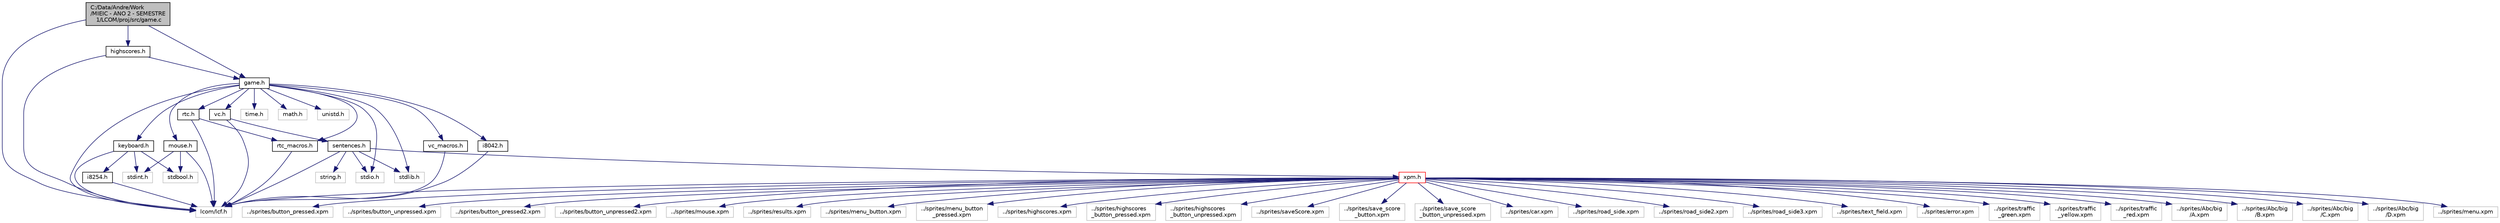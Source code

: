 digraph "C:/Data/Andre/Work/MIEIC - ANO 2 - SEMESTRE 1/LCOM/proj/src/game.c"
{
 // LATEX_PDF_SIZE
  edge [fontname="Helvetica",fontsize="10",labelfontname="Helvetica",labelfontsize="10"];
  node [fontname="Helvetica",fontsize="10",shape=record];
  Node1 [label="C:/Data/Andre/Work\l/MIEIC - ANO 2 - SEMESTRE\l 1/LCOM/proj/src/game.c",height=0.2,width=0.4,color="black", fillcolor="grey75", style="filled", fontcolor="black",tooltip=" "];
  Node1 -> Node2 [color="midnightblue",fontsize="10",style="solid"];
  Node2 [label="lcom/lcf.h",height=0.2,width=0.4,color="grey75", fillcolor="white", style="filled",tooltip=" "];
  Node1 -> Node3 [color="midnightblue",fontsize="10",style="solid"];
  Node3 [label="game.h",height=0.2,width=0.4,color="black", fillcolor="white", style="filled",URL="$game_8h.html",tooltip=" "];
  Node3 -> Node2 [color="midnightblue",fontsize="10",style="solid"];
  Node3 -> Node4 [color="midnightblue",fontsize="10",style="solid"];
  Node4 [label="time.h",height=0.2,width=0.4,color="grey75", fillcolor="white", style="filled",tooltip=" "];
  Node3 -> Node5 [color="midnightblue",fontsize="10",style="solid"];
  Node5 [label="math.h",height=0.2,width=0.4,color="grey75", fillcolor="white", style="filled",tooltip=" "];
  Node3 -> Node6 [color="midnightblue",fontsize="10",style="solid"];
  Node6 [label="unistd.h",height=0.2,width=0.4,color="grey75", fillcolor="white", style="filled",tooltip=" "];
  Node3 -> Node7 [color="midnightblue",fontsize="10",style="solid"];
  Node7 [label="stdio.h",height=0.2,width=0.4,color="grey75", fillcolor="white", style="filled",tooltip=" "];
  Node3 -> Node8 [color="midnightblue",fontsize="10",style="solid"];
  Node8 [label="stdlib.h",height=0.2,width=0.4,color="grey75", fillcolor="white", style="filled",tooltip=" "];
  Node3 -> Node9 [color="midnightblue",fontsize="10",style="solid"];
  Node9 [label="keyboard.h",height=0.2,width=0.4,color="black", fillcolor="white", style="filled",URL="$keyboard_8h.html",tooltip=" "];
  Node9 -> Node2 [color="midnightblue",fontsize="10",style="solid"];
  Node9 -> Node10 [color="midnightblue",fontsize="10",style="solid"];
  Node10 [label="stdbool.h",height=0.2,width=0.4,color="grey75", fillcolor="white", style="filled",tooltip=" "];
  Node9 -> Node11 [color="midnightblue",fontsize="10",style="solid"];
  Node11 [label="stdint.h",height=0.2,width=0.4,color="grey75", fillcolor="white", style="filled",tooltip=" "];
  Node9 -> Node12 [color="midnightblue",fontsize="10",style="solid"];
  Node12 [label="i8254.h",height=0.2,width=0.4,color="black", fillcolor="white", style="filled",URL="$i8254_8h.html",tooltip=" "];
  Node12 -> Node2 [color="midnightblue",fontsize="10",style="solid"];
  Node3 -> Node13 [color="midnightblue",fontsize="10",style="solid"];
  Node13 [label="rtc.h",height=0.2,width=0.4,color="black", fillcolor="white", style="filled",URL="$rtc_8h.html",tooltip=" "];
  Node13 -> Node2 [color="midnightblue",fontsize="10",style="solid"];
  Node13 -> Node14 [color="midnightblue",fontsize="10",style="solid"];
  Node14 [label="rtc_macros.h",height=0.2,width=0.4,color="black", fillcolor="white", style="filled",URL="$rtc__macros_8h.html",tooltip=" "];
  Node14 -> Node2 [color="midnightblue",fontsize="10",style="solid"];
  Node3 -> Node14 [color="midnightblue",fontsize="10",style="solid"];
  Node3 -> Node15 [color="midnightblue",fontsize="10",style="solid"];
  Node15 [label="mouse.h",height=0.2,width=0.4,color="black", fillcolor="white", style="filled",URL="$mouse_8h.html",tooltip=" "];
  Node15 -> Node2 [color="midnightblue",fontsize="10",style="solid"];
  Node15 -> Node10 [color="midnightblue",fontsize="10",style="solid"];
  Node15 -> Node11 [color="midnightblue",fontsize="10",style="solid"];
  Node3 -> Node16 [color="midnightblue",fontsize="10",style="solid"];
  Node16 [label="vc_macros.h",height=0.2,width=0.4,color="black", fillcolor="white", style="filled",URL="$vc__macros_8h.html",tooltip=" "];
  Node16 -> Node2 [color="midnightblue",fontsize="10",style="solid"];
  Node3 -> Node17 [color="midnightblue",fontsize="10",style="solid"];
  Node17 [label="i8042.h",height=0.2,width=0.4,color="black", fillcolor="white", style="filled",URL="$i8042_8h.html",tooltip=" "];
  Node17 -> Node2 [color="midnightblue",fontsize="10",style="solid"];
  Node3 -> Node18 [color="midnightblue",fontsize="10",style="solid"];
  Node18 [label="vc.h",height=0.2,width=0.4,color="black", fillcolor="white", style="filled",URL="$vc_8h.html",tooltip=" "];
  Node18 -> Node2 [color="midnightblue",fontsize="10",style="solid"];
  Node18 -> Node19 [color="midnightblue",fontsize="10",style="solid"];
  Node19 [label="sentences.h",height=0.2,width=0.4,color="black", fillcolor="white", style="filled",URL="$sentences_8h.html",tooltip=" "];
  Node19 -> Node2 [color="midnightblue",fontsize="10",style="solid"];
  Node19 -> Node20 [color="midnightblue",fontsize="10",style="solid"];
  Node20 [label="xpm.h",height=0.2,width=0.4,color="red", fillcolor="white", style="filled",URL="$xpm_8h.html",tooltip=" "];
  Node20 -> Node2 [color="midnightblue",fontsize="10",style="solid"];
  Node20 -> Node21 [color="midnightblue",fontsize="10",style="solid"];
  Node21 [label="../sprites/menu.xpm",height=0.2,width=0.4,color="grey75", fillcolor="white", style="filled",tooltip=" "];
  Node20 -> Node22 [color="midnightblue",fontsize="10",style="solid"];
  Node22 [label="../sprites/button_pressed.xpm",height=0.2,width=0.4,color="grey75", fillcolor="white", style="filled",tooltip=" "];
  Node20 -> Node23 [color="midnightblue",fontsize="10",style="solid"];
  Node23 [label="../sprites/button_unpressed.xpm",height=0.2,width=0.4,color="grey75", fillcolor="white", style="filled",tooltip=" "];
  Node20 -> Node24 [color="midnightblue",fontsize="10",style="solid"];
  Node24 [label="../sprites/button_pressed2.xpm",height=0.2,width=0.4,color="grey75", fillcolor="white", style="filled",tooltip=" "];
  Node20 -> Node25 [color="midnightblue",fontsize="10",style="solid"];
  Node25 [label="../sprites/button_unpressed2.xpm",height=0.2,width=0.4,color="grey75", fillcolor="white", style="filled",tooltip=" "];
  Node20 -> Node26 [color="midnightblue",fontsize="10",style="solid"];
  Node26 [label="../sprites/mouse.xpm",height=0.2,width=0.4,color="grey75", fillcolor="white", style="filled",tooltip=" "];
  Node20 -> Node27 [color="midnightblue",fontsize="10",style="solid"];
  Node27 [label="../sprites/results.xpm",height=0.2,width=0.4,color="grey75", fillcolor="white", style="filled",tooltip=" "];
  Node20 -> Node28 [color="midnightblue",fontsize="10",style="solid"];
  Node28 [label="../sprites/menu_button.xpm",height=0.2,width=0.4,color="grey75", fillcolor="white", style="filled",tooltip=" "];
  Node20 -> Node29 [color="midnightblue",fontsize="10",style="solid"];
  Node29 [label="../sprites/menu_button\l_pressed.xpm",height=0.2,width=0.4,color="grey75", fillcolor="white", style="filled",tooltip=" "];
  Node20 -> Node30 [color="midnightblue",fontsize="10",style="solid"];
  Node30 [label="../sprites/highscores.xpm",height=0.2,width=0.4,color="grey75", fillcolor="white", style="filled",tooltip=" "];
  Node20 -> Node31 [color="midnightblue",fontsize="10",style="solid"];
  Node31 [label="../sprites/highscores\l_button_pressed.xpm",height=0.2,width=0.4,color="grey75", fillcolor="white", style="filled",tooltip=" "];
  Node20 -> Node32 [color="midnightblue",fontsize="10",style="solid"];
  Node32 [label="../sprites/highscores\l_button_unpressed.xpm",height=0.2,width=0.4,color="grey75", fillcolor="white", style="filled",tooltip=" "];
  Node20 -> Node33 [color="midnightblue",fontsize="10",style="solid"];
  Node33 [label="../sprites/saveScore.xpm",height=0.2,width=0.4,color="grey75", fillcolor="white", style="filled",tooltip=" "];
  Node20 -> Node34 [color="midnightblue",fontsize="10",style="solid"];
  Node34 [label="../sprites/save_score\l_button.xpm",height=0.2,width=0.4,color="grey75", fillcolor="white", style="filled",tooltip=" "];
  Node20 -> Node35 [color="midnightblue",fontsize="10",style="solid"];
  Node35 [label="../sprites/save_score\l_button_unpressed.xpm",height=0.2,width=0.4,color="grey75", fillcolor="white", style="filled",tooltip=" "];
  Node20 -> Node36 [color="midnightblue",fontsize="10",style="solid"];
  Node36 [label="../sprites/car.xpm",height=0.2,width=0.4,color="grey75", fillcolor="white", style="filled",tooltip=" "];
  Node20 -> Node37 [color="midnightblue",fontsize="10",style="solid"];
  Node37 [label="../sprites/road_side.xpm",height=0.2,width=0.4,color="grey75", fillcolor="white", style="filled",tooltip=" "];
  Node20 -> Node38 [color="midnightblue",fontsize="10",style="solid"];
  Node38 [label="../sprites/road_side2.xpm",height=0.2,width=0.4,color="grey75", fillcolor="white", style="filled",tooltip=" "];
  Node20 -> Node39 [color="midnightblue",fontsize="10",style="solid"];
  Node39 [label="../sprites/road_side3.xpm",height=0.2,width=0.4,color="grey75", fillcolor="white", style="filled",tooltip=" "];
  Node20 -> Node40 [color="midnightblue",fontsize="10",style="solid"];
  Node40 [label="../sprites/text_field.xpm",height=0.2,width=0.4,color="grey75", fillcolor="white", style="filled",tooltip=" "];
  Node20 -> Node41 [color="midnightblue",fontsize="10",style="solid"];
  Node41 [label="../sprites/error.xpm",height=0.2,width=0.4,color="grey75", fillcolor="white", style="filled",tooltip=" "];
  Node20 -> Node42 [color="midnightblue",fontsize="10",style="solid"];
  Node42 [label="../sprites/traffic\l_green.xpm",height=0.2,width=0.4,color="grey75", fillcolor="white", style="filled",tooltip=" "];
  Node20 -> Node43 [color="midnightblue",fontsize="10",style="solid"];
  Node43 [label="../sprites/traffic\l_yellow.xpm",height=0.2,width=0.4,color="grey75", fillcolor="white", style="filled",tooltip=" "];
  Node20 -> Node44 [color="midnightblue",fontsize="10",style="solid"];
  Node44 [label="../sprites/traffic\l_red.xpm",height=0.2,width=0.4,color="grey75", fillcolor="white", style="filled",tooltip=" "];
  Node20 -> Node45 [color="midnightblue",fontsize="10",style="solid"];
  Node45 [label="../sprites/Abc/big\l/A.xpm",height=0.2,width=0.4,color="grey75", fillcolor="white", style="filled",tooltip=" "];
  Node20 -> Node46 [color="midnightblue",fontsize="10",style="solid"];
  Node46 [label="../sprites/Abc/big\l/B.xpm",height=0.2,width=0.4,color="grey75", fillcolor="white", style="filled",tooltip=" "];
  Node20 -> Node47 [color="midnightblue",fontsize="10",style="solid"];
  Node47 [label="../sprites/Abc/big\l/C.xpm",height=0.2,width=0.4,color="grey75", fillcolor="white", style="filled",tooltip=" "];
  Node20 -> Node48 [color="midnightblue",fontsize="10",style="solid"];
  Node48 [label="../sprites/Abc/big\l/D.xpm",height=0.2,width=0.4,color="grey75", fillcolor="white", style="filled",tooltip=" "];
  Node19 -> Node7 [color="midnightblue",fontsize="10",style="solid"];
  Node19 -> Node8 [color="midnightblue",fontsize="10",style="solid"];
  Node19 -> Node116 [color="midnightblue",fontsize="10",style="solid"];
  Node116 [label="string.h",height=0.2,width=0.4,color="grey75", fillcolor="white", style="filled",tooltip=" "];
  Node1 -> Node117 [color="midnightblue",fontsize="10",style="solid"];
  Node117 [label="highscores.h",height=0.2,width=0.4,color="black", fillcolor="white", style="filled",URL="$highscores_8h.html",tooltip=" "];
  Node117 -> Node2 [color="midnightblue",fontsize="10",style="solid"];
  Node117 -> Node3 [color="midnightblue",fontsize="10",style="solid"];
}
